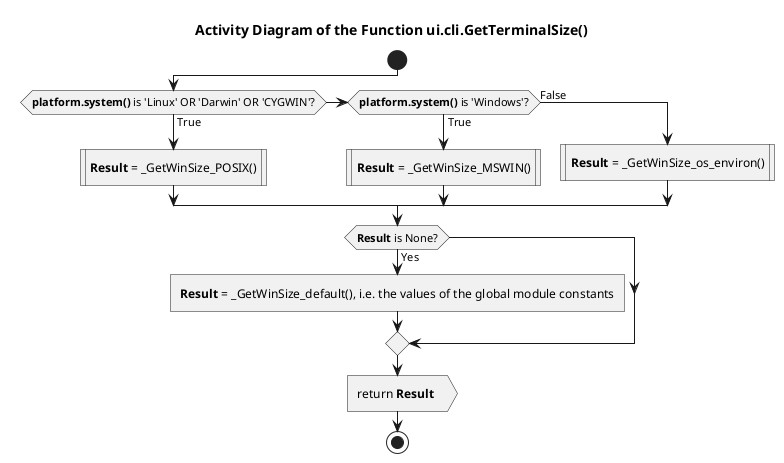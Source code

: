 @startuml sudoku_ui_cli_terminal_size_getterminalsize

title Activity Diagram of the Function ui.cli.GetTerminalSize()

start

if (<b>platform.system()</b> is 'Linux' OR 'Darwin' OR 'CYGWIN'?) then (True)
    :<b>Result</b> = _GetWinSize_POSIX()|
elseif (<b>platform.system()</b> is 'Windows'?) then (True)
    :<b>Result</b> = _GetWinSize_MSWIN()|
else (False)
    :<b>Result</b> = _GetWinSize_os_environ()|
endif

if (<b>Result</b> is None?) then (Yes)
    :<b>Result</b> = _GetWinSize_default(), i.e. the values of the global module constants]
endif

:return <b>Result</b> >

stop

@enduml